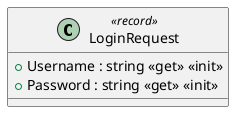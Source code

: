 @startuml
class LoginRequest <<record>> {
    + Username : string <<get>> <<init>>
    + Password : string <<get>> <<init>>
}
@enduml
